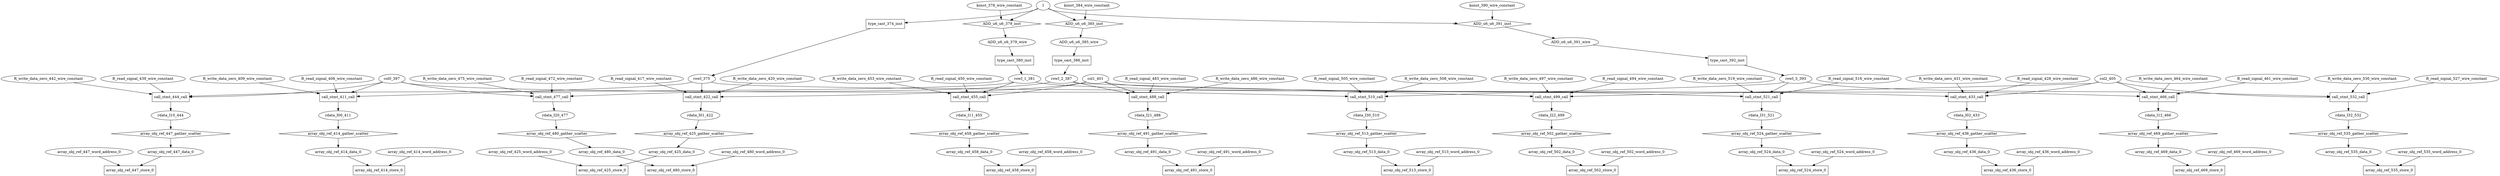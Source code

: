 digraph data_path {
  ADD_u6_u6_379_wire [shape=ellipse];
  ADD_u6_u6_385_wire [shape=ellipse];
  ADD_u6_u6_391_wire [shape=ellipse];
  R_read_signal_406_wire_constant [shape=ellipse];
  R_read_signal_417_wire_constant [shape=ellipse];
  R_read_signal_428_wire_constant [shape=ellipse];
  R_read_signal_439_wire_constant [shape=ellipse];
  R_read_signal_450_wire_constant [shape=ellipse];
  R_read_signal_461_wire_constant [shape=ellipse];
  R_read_signal_472_wire_constant [shape=ellipse];
  R_read_signal_483_wire_constant [shape=ellipse];
  R_read_signal_494_wire_constant [shape=ellipse];
  R_read_signal_505_wire_constant [shape=ellipse];
  R_read_signal_516_wire_constant [shape=ellipse];
  R_read_signal_527_wire_constant [shape=ellipse];
  R_write_data_zero_409_wire_constant [shape=ellipse];
  R_write_data_zero_420_wire_constant [shape=ellipse];
  R_write_data_zero_431_wire_constant [shape=ellipse];
  R_write_data_zero_442_wire_constant [shape=ellipse];
  R_write_data_zero_453_wire_constant [shape=ellipse];
  R_write_data_zero_464_wire_constant [shape=ellipse];
  R_write_data_zero_475_wire_constant [shape=ellipse];
  R_write_data_zero_486_wire_constant [shape=ellipse];
  R_write_data_zero_497_wire_constant [shape=ellipse];
  R_write_data_zero_508_wire_constant [shape=ellipse];
  R_write_data_zero_519_wire_constant [shape=ellipse];
  R_write_data_zero_530_wire_constant [shape=ellipse];
  array_obj_ref_414_data_0 [shape=ellipse];
  array_obj_ref_414_word_address_0 [shape=ellipse];
  array_obj_ref_425_data_0 [shape=ellipse];
  array_obj_ref_425_word_address_0 [shape=ellipse];
  array_obj_ref_436_data_0 [shape=ellipse];
  array_obj_ref_436_word_address_0 [shape=ellipse];
  array_obj_ref_447_data_0 [shape=ellipse];
  array_obj_ref_447_word_address_0 [shape=ellipse];
  array_obj_ref_458_data_0 [shape=ellipse];
  array_obj_ref_458_word_address_0 [shape=ellipse];
  array_obj_ref_469_data_0 [shape=ellipse];
  array_obj_ref_469_word_address_0 [shape=ellipse];
  array_obj_ref_480_data_0 [shape=ellipse];
  array_obj_ref_480_word_address_0 [shape=ellipse];
  array_obj_ref_491_data_0 [shape=ellipse];
  array_obj_ref_491_word_address_0 [shape=ellipse];
  array_obj_ref_502_data_0 [shape=ellipse];
  array_obj_ref_502_word_address_0 [shape=ellipse];
  array_obj_ref_513_data_0 [shape=ellipse];
  array_obj_ref_513_word_address_0 [shape=ellipse];
  array_obj_ref_524_data_0 [shape=ellipse];
  array_obj_ref_524_word_address_0 [shape=ellipse];
  array_obj_ref_535_data_0 [shape=ellipse];
  array_obj_ref_535_word_address_0 [shape=ellipse];
  col0_397 [shape=ellipse];
  col1_401 [shape=ellipse];
  col2_405 [shape=ellipse];
  konst_378_wire_constant [shape=ellipse];
  konst_384_wire_constant [shape=ellipse];
  konst_390_wire_constant [shape=ellipse];
  rdata_I00_411 [shape=ellipse];
  rdata_I01_422 [shape=ellipse];
  rdata_I02_433 [shape=ellipse];
  rdata_I10_444 [shape=ellipse];
  rdata_I11_455 [shape=ellipse];
  rdata_I12_466 [shape=ellipse];
  rdata_I20_477 [shape=ellipse];
  rdata_I21_488 [shape=ellipse];
  rdata_I22_499 [shape=ellipse];
  rdata_I30_510 [shape=ellipse];
  rdata_I31_521 [shape=ellipse];
  rdata_I32_532 [shape=ellipse];
  rowI_1_381 [shape=ellipse];
  rowI_2_387 [shape=ellipse];
  rowI_375 [shape=ellipse];
  rowI_3_393 [shape=ellipse];
  ADD_u6_u6_379_inst [shape=diamond];
I  -> ADD_u6_u6_379_inst;
konst_378_wire_constant  -> ADD_u6_u6_379_inst;
ADD_u6_u6_379_inst -> ADD_u6_u6_379_wire;
  ADD_u6_u6_385_inst [shape=diamond];
I  -> ADD_u6_u6_385_inst;
konst_384_wire_constant  -> ADD_u6_u6_385_inst;
ADD_u6_u6_385_inst -> ADD_u6_u6_385_wire;
  ADD_u6_u6_391_inst [shape=diamond];
I  -> ADD_u6_u6_391_inst;
konst_390_wire_constant  -> ADD_u6_u6_391_inst;
ADD_u6_u6_391_inst -> ADD_u6_u6_391_wire;
  array_obj_ref_414_gather_scatter [shape=diamond];
rdata_I00_411  -> array_obj_ref_414_gather_scatter;
array_obj_ref_414_gather_scatter -> array_obj_ref_414_data_0;
  array_obj_ref_414_store_0 [shape=rectangle];
array_obj_ref_414_word_address_0  -> array_obj_ref_414_store_0;
array_obj_ref_414_data_0  -> array_obj_ref_414_store_0;
  array_obj_ref_425_gather_scatter [shape=diamond];
rdata_I01_422  -> array_obj_ref_425_gather_scatter;
array_obj_ref_425_gather_scatter -> array_obj_ref_425_data_0;
  array_obj_ref_425_store_0 [shape=rectangle];
array_obj_ref_425_word_address_0  -> array_obj_ref_425_store_0;
array_obj_ref_425_data_0  -> array_obj_ref_425_store_0;
  array_obj_ref_436_gather_scatter [shape=diamond];
rdata_I02_433  -> array_obj_ref_436_gather_scatter;
array_obj_ref_436_gather_scatter -> array_obj_ref_436_data_0;
  array_obj_ref_436_store_0 [shape=rectangle];
array_obj_ref_436_word_address_0  -> array_obj_ref_436_store_0;
array_obj_ref_436_data_0  -> array_obj_ref_436_store_0;
  array_obj_ref_447_gather_scatter [shape=diamond];
rdata_I10_444  -> array_obj_ref_447_gather_scatter;
array_obj_ref_447_gather_scatter -> array_obj_ref_447_data_0;
  array_obj_ref_447_store_0 [shape=rectangle];
array_obj_ref_447_word_address_0  -> array_obj_ref_447_store_0;
array_obj_ref_447_data_0  -> array_obj_ref_447_store_0;
  array_obj_ref_458_gather_scatter [shape=diamond];
rdata_I11_455  -> array_obj_ref_458_gather_scatter;
array_obj_ref_458_gather_scatter -> array_obj_ref_458_data_0;
  array_obj_ref_458_store_0 [shape=rectangle];
array_obj_ref_458_word_address_0  -> array_obj_ref_458_store_0;
array_obj_ref_458_data_0  -> array_obj_ref_458_store_0;
  array_obj_ref_469_gather_scatter [shape=diamond];
rdata_I12_466  -> array_obj_ref_469_gather_scatter;
array_obj_ref_469_gather_scatter -> array_obj_ref_469_data_0;
  array_obj_ref_469_store_0 [shape=rectangle];
array_obj_ref_469_word_address_0  -> array_obj_ref_469_store_0;
array_obj_ref_469_data_0  -> array_obj_ref_469_store_0;
  array_obj_ref_480_gather_scatter [shape=diamond];
rdata_I20_477  -> array_obj_ref_480_gather_scatter;
array_obj_ref_480_gather_scatter -> array_obj_ref_480_data_0;
  array_obj_ref_480_store_0 [shape=rectangle];
array_obj_ref_480_word_address_0  -> array_obj_ref_480_store_0;
array_obj_ref_480_data_0  -> array_obj_ref_480_store_0;
  array_obj_ref_491_gather_scatter [shape=diamond];
rdata_I21_488  -> array_obj_ref_491_gather_scatter;
array_obj_ref_491_gather_scatter -> array_obj_ref_491_data_0;
  array_obj_ref_491_store_0 [shape=rectangle];
array_obj_ref_491_word_address_0  -> array_obj_ref_491_store_0;
array_obj_ref_491_data_0  -> array_obj_ref_491_store_0;
  array_obj_ref_502_gather_scatter [shape=diamond];
rdata_I22_499  -> array_obj_ref_502_gather_scatter;
array_obj_ref_502_gather_scatter -> array_obj_ref_502_data_0;
  array_obj_ref_502_store_0 [shape=rectangle];
array_obj_ref_502_word_address_0  -> array_obj_ref_502_store_0;
array_obj_ref_502_data_0  -> array_obj_ref_502_store_0;
  array_obj_ref_513_gather_scatter [shape=diamond];
rdata_I30_510  -> array_obj_ref_513_gather_scatter;
array_obj_ref_513_gather_scatter -> array_obj_ref_513_data_0;
  array_obj_ref_513_store_0 [shape=rectangle];
array_obj_ref_513_word_address_0  -> array_obj_ref_513_store_0;
array_obj_ref_513_data_0  -> array_obj_ref_513_store_0;
  array_obj_ref_524_gather_scatter [shape=diamond];
rdata_I31_521  -> array_obj_ref_524_gather_scatter;
array_obj_ref_524_gather_scatter -> array_obj_ref_524_data_0;
  array_obj_ref_524_store_0 [shape=rectangle];
array_obj_ref_524_word_address_0  -> array_obj_ref_524_store_0;
array_obj_ref_524_data_0  -> array_obj_ref_524_store_0;
  array_obj_ref_535_gather_scatter [shape=diamond];
rdata_I32_532  -> array_obj_ref_535_gather_scatter;
array_obj_ref_535_gather_scatter -> array_obj_ref_535_data_0;
  array_obj_ref_535_store_0 [shape=rectangle];
array_obj_ref_535_word_address_0  -> array_obj_ref_535_store_0;
array_obj_ref_535_data_0  -> array_obj_ref_535_store_0;
  call_stmt_411_call [shape=rectangle];
R_read_signal_406_wire_constant  -> call_stmt_411_call;
rowI_375  -> call_stmt_411_call;
col0_397  -> call_stmt_411_call;
R_write_data_zero_409_wire_constant  -> call_stmt_411_call;
call_stmt_411_call -> rdata_I00_411;
  call_stmt_422_call [shape=rectangle];
R_read_signal_417_wire_constant  -> call_stmt_422_call;
rowI_375  -> call_stmt_422_call;
col1_401  -> call_stmt_422_call;
R_write_data_zero_420_wire_constant  -> call_stmt_422_call;
call_stmt_422_call -> rdata_I01_422;
  call_stmt_433_call [shape=rectangle];
R_read_signal_428_wire_constant  -> call_stmt_433_call;
rowI_375  -> call_stmt_433_call;
col2_405  -> call_stmt_433_call;
R_write_data_zero_431_wire_constant  -> call_stmt_433_call;
call_stmt_433_call -> rdata_I02_433;
  call_stmt_444_call [shape=rectangle];
R_read_signal_439_wire_constant  -> call_stmt_444_call;
rowI_1_381  -> call_stmt_444_call;
col0_397  -> call_stmt_444_call;
R_write_data_zero_442_wire_constant  -> call_stmt_444_call;
call_stmt_444_call -> rdata_I10_444;
  call_stmt_455_call [shape=rectangle];
R_read_signal_450_wire_constant  -> call_stmt_455_call;
rowI_1_381  -> call_stmt_455_call;
col1_401  -> call_stmt_455_call;
R_write_data_zero_453_wire_constant  -> call_stmt_455_call;
call_stmt_455_call -> rdata_I11_455;
  call_stmt_466_call [shape=rectangle];
R_read_signal_461_wire_constant  -> call_stmt_466_call;
rowI_1_381  -> call_stmt_466_call;
col2_405  -> call_stmt_466_call;
R_write_data_zero_464_wire_constant  -> call_stmt_466_call;
call_stmt_466_call -> rdata_I12_466;
  call_stmt_477_call [shape=rectangle];
R_read_signal_472_wire_constant  -> call_stmt_477_call;
rowI_2_387  -> call_stmt_477_call;
col0_397  -> call_stmt_477_call;
R_write_data_zero_475_wire_constant  -> call_stmt_477_call;
call_stmt_477_call -> rdata_I20_477;
  call_stmt_488_call [shape=rectangle];
R_read_signal_483_wire_constant  -> call_stmt_488_call;
rowI_2_387  -> call_stmt_488_call;
col1_401  -> call_stmt_488_call;
R_write_data_zero_486_wire_constant  -> call_stmt_488_call;
call_stmt_488_call -> rdata_I21_488;
  call_stmt_499_call [shape=rectangle];
R_read_signal_494_wire_constant  -> call_stmt_499_call;
rowI_2_387  -> call_stmt_499_call;
col2_405  -> call_stmt_499_call;
R_write_data_zero_497_wire_constant  -> call_stmt_499_call;
call_stmt_499_call -> rdata_I22_499;
  call_stmt_510_call [shape=rectangle];
R_read_signal_505_wire_constant  -> call_stmt_510_call;
rowI_3_393  -> call_stmt_510_call;
col0_397  -> call_stmt_510_call;
R_write_data_zero_508_wire_constant  -> call_stmt_510_call;
call_stmt_510_call -> rdata_I30_510;
  call_stmt_521_call [shape=rectangle];
R_read_signal_516_wire_constant  -> call_stmt_521_call;
rowI_3_393  -> call_stmt_521_call;
col1_401  -> call_stmt_521_call;
R_write_data_zero_519_wire_constant  -> call_stmt_521_call;
call_stmt_521_call -> rdata_I31_521;
  call_stmt_532_call [shape=rectangle];
R_read_signal_527_wire_constant  -> call_stmt_532_call;
rowI_3_393  -> call_stmt_532_call;
col2_405  -> call_stmt_532_call;
R_write_data_zero_530_wire_constant  -> call_stmt_532_call;
call_stmt_532_call -> rdata_I32_532;
  type_cast_374_inst [shape=rectangle];
I  -> type_cast_374_inst;
type_cast_374_inst -> rowI_375;
  type_cast_380_inst [shape=rectangle];
ADD_u6_u6_379_wire  -> type_cast_380_inst;
type_cast_380_inst -> rowI_1_381;
  type_cast_386_inst [shape=rectangle];
ADD_u6_u6_385_wire  -> type_cast_386_inst;
type_cast_386_inst -> rowI_2_387;
  type_cast_392_inst [shape=rectangle];
ADD_u6_u6_391_wire  -> type_cast_392_inst;
type_cast_392_inst -> rowI_3_393;
}
